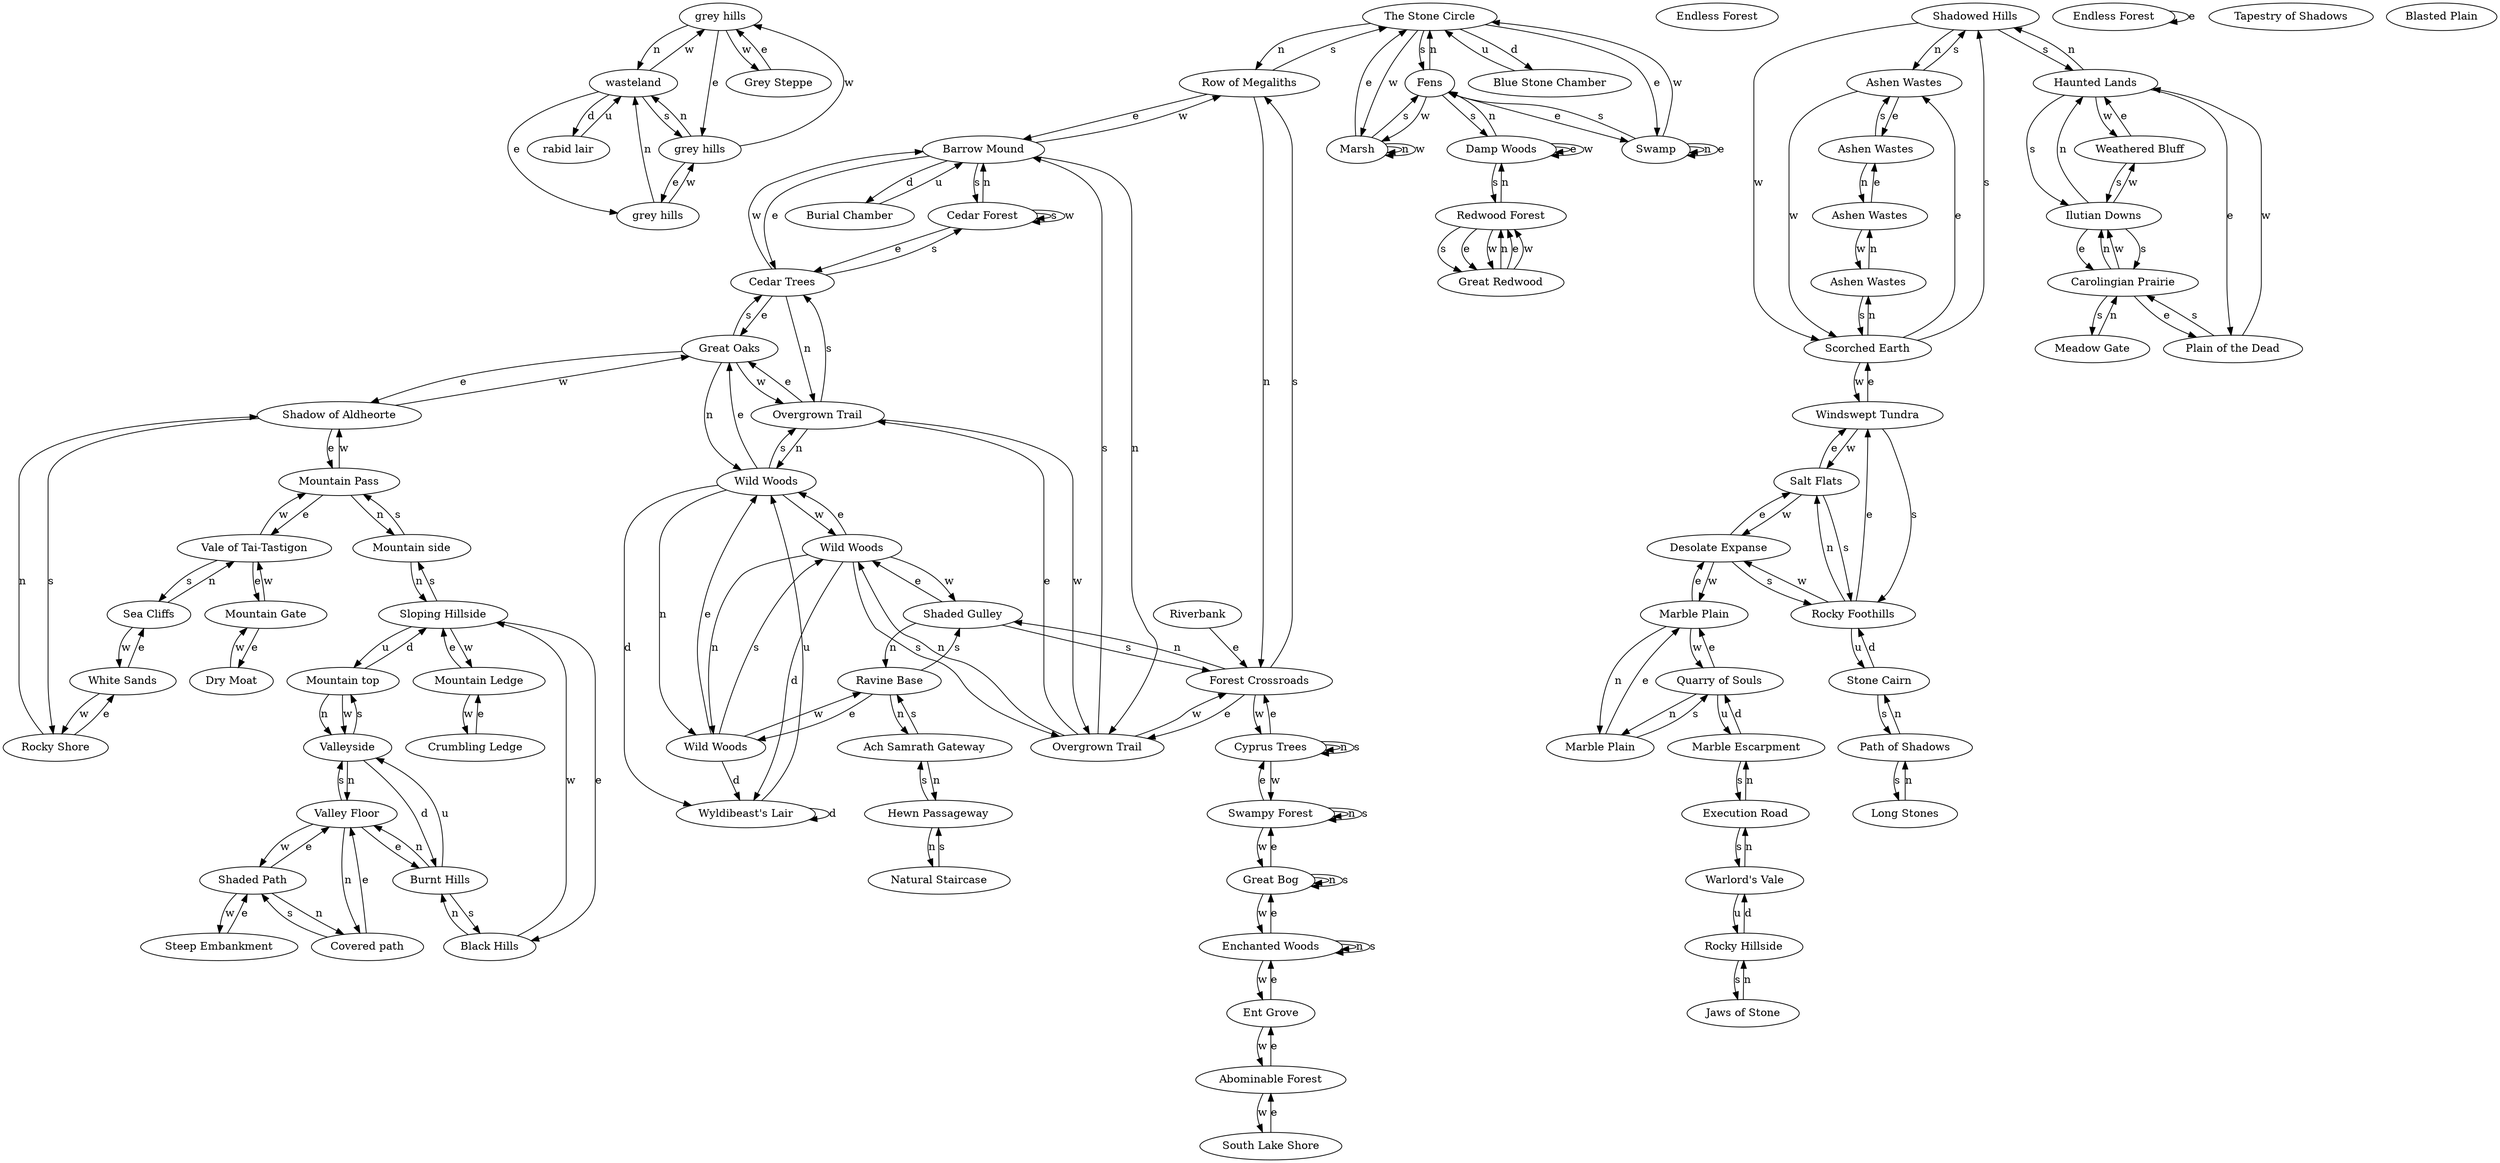 digraph monster {
room_6 [label="grey hills"];
room_6 -> room_8 [label="n"];
room_6 -> room_7 [label="e"];
room_6 -> room_23 [label="w"];
room_7 [label="grey hills"];
room_7 -> room_8 [label="n"];
room_7 -> room_9 [label="e"];
room_7 -> room_6 [label="w"];
room_8 [label="wasteland"];
room_8 -> room_7 [label="s"];
room_8 -> room_9 [label="e"];
room_8 -> room_6 [label="w"];
room_8 -> room_88 [label="d"];
room_9 [label="grey hills"];
room_9 -> room_8 [label="n"];
room_9 -> room_7 [label="w"];
room_13 [label="The Stone Circle"];
room_13 -> room_18 [label="n"];
room_13 -> room_15 [label="s"];
room_13 -> room_16 [label="e"];
room_13 -> room_14 [label="w"];
room_13 -> room_456 [label="d"];
room_14 [label="Marsh"];
room_14 -> room_14 [label="n"];
room_14 -> room_15 [label="s"];
room_14 -> room_13 [label="e"];
room_14 -> room_14 [label="w"];
room_15 [label="Fens"];
room_15 -> room_13 [label="n"];
room_15 -> room_251 [label="s"];
room_15 -> room_16 [label="e"];
room_15 -> room_14 [label="w"];
room_16 [label="Swamp"];
room_16 -> room_16 [label="n"];
room_16 -> room_15 [label="s"];
room_16 -> room_16 [label="e"];
room_16 -> room_13 [label="w"];
room_17 [label="Great Bog"];
room_17 -> room_17 [label="n"];
room_17 -> room_17 [label="s"];
room_17 -> room_19 [label="e"];
room_17 -> room_255 [label="w"];
room_18 [label="Row of Megaliths"];
room_18 -> room_27 [label="n"];
room_18 -> room_13 [label="s"];
room_18 -> room_29 [label="e"];
room_19 [label="Swampy Forest"];
room_19 -> room_19 [label="n"];
room_19 -> room_19 [label="s"];
room_19 -> room_21 [label="e"];
room_19 -> room_17 [label="w"];
room_20 [label="Cedar Forest"];
room_20 -> room_29 [label="n"];
room_20 -> room_20 [label="s"];
room_20 -> room_95 [label="e"];
room_20 -> room_20 [label="w"];
room_21 [label="Cyprus Trees"];
room_21 -> room_21 [label="n"];
room_21 -> room_21 [label="s"];
room_21 -> room_27 [label="e"];
room_21 -> room_19 [label="w"];
room_22 [label="Endless Forest"];
room_23 [label="Grey Steppe"];
room_23 -> room_6 [label="e"];
room_25 [label="Redwood Forest"];
room_25 -> room_251 [label="n"];
room_25 -> room_26 [label="s"];
room_25 -> room_26 [label="e"];
room_25 -> room_26 [label="w"];
room_26 [label="Great Redwood"];
room_26 -> room_25 [label="n"];
room_26 -> room_25 [label="e"];
room_26 -> room_25 [label="w"];
room_27 [label="Forest Crossroads"];
room_27 -> room_98 [label="n"];
room_27 -> room_18 [label="s"];
room_27 -> room_67 [label="e"];
room_27 -> room_21 [label="w"];
room_29 [label="Barrow Mound"];
room_29 -> room_67 [label="n"];
room_29 -> room_20 [label="s"];
room_29 -> room_95 [label="e"];
room_29 -> room_18 [label="w"];
room_29 -> room_457 [label="d"];
room_64 [label="Valleyside"];
room_64 -> room_705 [label="n"];
room_64 -> room_590 [label="s"];
room_64 -> room_710 [label="d"];
room_66 [label="Riverbank"];
room_66 -> room_27 [label="e"];
room_67 [label="Overgrown Trail"];
room_67 -> room_96 [label="n"];
room_67 -> room_29 [label="s"];
room_67 -> room_68 [label="e"];
room_67 -> room_27 [label="w"];
room_68 [label="Overgrown Trail"];
room_68 -> room_94 [label="n"];
room_68 -> room_95 [label="s"];
room_68 -> room_69 [label="e"];
room_68 -> room_67 [label="w"];
room_69 [label="Great Oaks"];
room_69 -> room_94 [label="n"];
room_69 -> room_95 [label="s"];
room_69 -> room_93 [label="e"];
room_69 -> room_68 [label="w"];
room_81 [label="Shadowed Hills"];
room_81 -> room_208 [label="n"];
room_81 -> room_439 [label="s"];
room_81 -> room_207 [label="w"];
room_88 [label="rabid lair"];
room_88 -> room_8 [label="u"];
room_92 [label="Natural Staircase"];
room_92 -> room_133 [label="s"];
room_93 [label="Shadow of Aldheorte"];
room_93 -> room_400 [label="s"];
room_93 -> room_403 [label="e"];
room_93 -> room_69 [label="w"];
room_94 [label="Wild Woods"];
room_94 -> room_97 [label="n"];
room_94 -> room_68 [label="s"];
room_94 -> room_69 [label="e"];
room_94 -> room_96 [label="w"];
room_94 -> room_716 [label="d"];
room_95 [label="Cedar Trees"];
room_95 -> room_68 [label="n"];
room_95 -> room_20 [label="s"];
room_95 -> room_69 [label="e"];
room_95 -> room_29 [label="w"];
room_96 [label="Wild Woods"];
room_96 -> room_97 [label="n"];
room_96 -> room_67 [label="s"];
room_96 -> room_94 [label="e"];
room_96 -> room_98 [label="w"];
room_96 -> room_716 [label="d"];
room_97 [label="Wild Woods"];
room_97 -> room_96 [label="s"];
room_97 -> room_94 [label="e"];
room_97 -> room_99 [label="w"];
room_97 -> room_716 [label="d"];
room_98 [label="Shaded Gulley"];
room_98 -> room_99 [label="n"];
room_98 -> room_27 [label="s"];
room_98 -> room_96 [label="e"];
room_99 [label="Ravine Base"];
room_99 -> room_132 [label="n"];
room_99 -> room_98 [label="s"];
room_99 -> room_97 [label="e"];
room_132 [label="Ach Samrath Gateway"];
room_132 -> room_133 [label="n"];
room_132 -> room_99 [label="s"];
room_133 [label="Hewn Passageway"];
room_133 -> room_92 [label="n"];
room_133 -> room_132 [label="s"];
room_137 [label="Jaws of Stone"];
room_137 -> room_194 [label="n"];
room_194 [label="Rocky Hillside"];
room_194 -> room_137 [label="s"];
room_194 -> room_195 [label="d"];
room_195 [label="Warlord's Vale"];
room_195 -> room_196 [label="n"];
room_195 -> room_194 [label="u"];
room_196 [label="Execution Road"];
room_196 -> room_197 [label="n"];
room_196 -> room_195 [label="s"];
room_197 [label="Marble Escarpment"];
room_197 -> room_196 [label="s"];
room_197 -> room_198 [label="d"];
room_198 [label="Quarry of Souls"];
room_198 -> room_199 [label="n"];
room_198 -> room_200 [label="e"];
room_198 -> room_197 [label="u"];
room_199 [label="Marble Plain"];
room_199 -> room_198 [label="s"];
room_199 -> room_200 [label="e"];
room_200 [label="Marble Plain"];
room_200 -> room_199 [label="n"];
room_200 -> room_202 [label="e"];
room_200 -> room_198 [label="w"];
room_202 [label="Desolate Expanse"];
room_202 -> room_206 [label="s"];
room_202 -> room_203 [label="e"];
room_202 -> room_200 [label="w"];
room_203 [label="Salt Flats"];
room_203 -> room_206 [label="s"];
room_203 -> room_204 [label="e"];
room_203 -> room_202 [label="w"];
room_204 [label="Windswept Tundra"];
room_204 -> room_206 [label="s"];
room_204 -> room_207 [label="e"];
room_204 -> room_203 [label="w"];
room_206 [label="Rocky Foothills"];
room_206 -> room_203 [label="n"];
room_206 -> room_204 [label="e"];
room_206 -> room_202 [label="w"];
room_206 -> room_560 [label="u"];
room_207 [label="Scorched Earth"];
room_207 -> room_209 [label="n"];
room_207 -> room_81 [label="s"];
room_207 -> room_208 [label="e"];
room_207 -> room_204 [label="w"];
room_208 [label="Ashen Wastes"];
room_208 -> room_81 [label="s"];
room_208 -> room_210 [label="e"];
room_208 -> room_207 [label="w"];
room_209 [label="Ashen Wastes"];
room_209 -> room_211 [label="n"];
room_209 -> room_207 [label="s"];
room_210 [label="Ashen Wastes"];
room_210 -> room_211 [label="n"];
room_210 -> room_208 [label="s"];
room_211 [label="Ashen Wastes"];
room_211 -> room_210 [label="e"];
room_211 -> room_209 [label="w"];
room_251 [label="Damp Woods"];
room_251 -> room_15 [label="n"];
room_251 -> room_25 [label="s"];
room_251 -> room_251 [label="e"];
room_251 -> room_251 [label="w"];
room_253 [label="South Lake Shore"];
room_253 -> room_254 [label="e"];
room_254 [label="Abominable Forest"];
room_254 -> room_256 [label="e"];
room_254 -> room_253 [label="w"];
room_255 [label="Enchanted Woods"];
room_255 -> room_255 [label="n"];
room_255 -> room_255 [label="s"];
room_255 -> room_17 [label="e"];
room_255 -> room_256 [label="w"];
room_256 [label="Ent Grove"];
room_256 -> room_255 [label="e"];
room_256 -> room_254 [label="w"];
room_258 [label="Endless Forest"];
room_258 -> room_258 [label="e"];
room_270 [label="Tapestry of Shadows"];
room_400 [label="Rocky Shore"];
room_400 -> room_93 [label="n"];
room_400 -> room_401 [label="e"];
room_401 [label="White Sands"];
room_401 -> room_402 [label="e"];
room_401 -> room_400 [label="w"];
room_402 [label="Sea Cliffs"];
room_402 -> room_404 [label="n"];
room_402 -> room_401 [label="w"];
room_403 [label="Mountain Pass"];
room_403 -> room_585 [label="n"];
room_403 -> room_404 [label="e"];
room_403 -> room_93 [label="w"];
room_404 [label="Vale of Tai-Tastigon"];
room_404 -> room_402 [label="s"];
room_404 -> room_428 [label="e"];
room_404 -> room_403 [label="w"];
room_409 [label="Meadow Gate"];
room_409 -> room_445 [label="n"];
room_427 [label="Dry Moat"];
room_427 -> room_428 [label="w"];
room_428 [label="Mountain Gate"];
room_428 -> room_427 [label="e"];
room_428 -> room_404 [label="w"];
room_439 [label="Haunted Lands"];
room_439 -> room_81 [label="n"];
room_439 -> room_444 [label="s"];
room_439 -> room_440 [label="e"];
room_439 -> room_443 [label="w"];
room_440 [label="Plain of the Dead"];
room_440 -> room_445 [label="s"];
room_440 -> room_439 [label="w"];
room_443 [label="Weathered Bluff"];
room_443 -> room_444 [label="s"];
room_443 -> room_439 [label="e"];
room_444 [label="Ilutian Downs"];
room_444 -> room_439 [label="n"];
room_444 -> room_445 [label="s"];
room_444 -> room_445 [label="e"];
room_444 -> room_443 [label="w"];
room_445 [label="Carolingian Prairie"];
room_445 -> room_444 [label="n"];
room_445 -> room_409 [label="s"];
room_445 -> room_440 [label="e"];
room_445 -> room_444 [label="w"];
room_456 [label="Blue Stone Chamber"];
room_456 -> room_13 [label="u"];
room_457 [label="Burial Chamber"];
room_457 -> room_29 [label="u"];
room_535 [label="Blasted Plain"];
room_543 [label="Sloping Hillside"];
room_543 -> room_585 [label="s"];
room_543 -> room_711 [label="e"];
room_543 -> room_588 [label="w"];
room_543 -> room_590 [label="u"];
room_559 [label="Path of Shadows"];
room_559 -> room_560 [label="n"];
room_559 -> room_613 [label="s"];
room_560 [label="Stone Cairn"];
room_560 -> room_559 [label="s"];
room_560 -> room_206 [label="d"];
room_585 [label="Mountain side"];
room_585 -> room_543 [label="n"];
room_585 -> room_403 [label="s"];
room_588 [label="Mountain Ledge"];
room_588 -> room_543 [label="e"];
room_588 -> room_589 [label="w"];
room_589 [label="Crumbling Ledge"];
room_589 -> room_588 [label="e"];
room_590 [label="Mountain top"];
room_590 -> room_64 [label="n"];
room_590 -> room_64 [label="w"];
room_590 -> room_543 [label="d"];
room_613 [label="Long Stones"];
room_613 -> room_559 [label="n"];
room_705 [label="Valley Floor"];
room_705 -> room_733 [label="n"];
room_705 -> room_64 [label="s"];
room_705 -> room_710 [label="e"];
room_705 -> room_706 [label="w"];
room_706 [label="Shaded Path"];
room_706 -> room_733 [label="n"];
room_706 -> room_705 [label="e"];
room_706 -> room_707 [label="w"];
room_707 [label="Steep Embankment"];
room_707 -> room_706 [label="e"];
room_710 [label="Burnt Hills"];
room_710 -> room_705 [label="n"];
room_710 -> room_711 [label="s"];
room_710 -> room_64 [label="u"];
room_711 [label="Black Hills"];
room_711 -> room_710 [label="n"];
room_711 -> room_543 [label="w"];
room_716 [label="Wyldibeast's Lair"];
room_716 -> room_94 [label="u"];
room_716 -> room_716 [label="d"];
room_733 [label="Covered path"];
room_733 -> room_706 [label="s"];
room_733 -> room_705 [label="e"];
}
